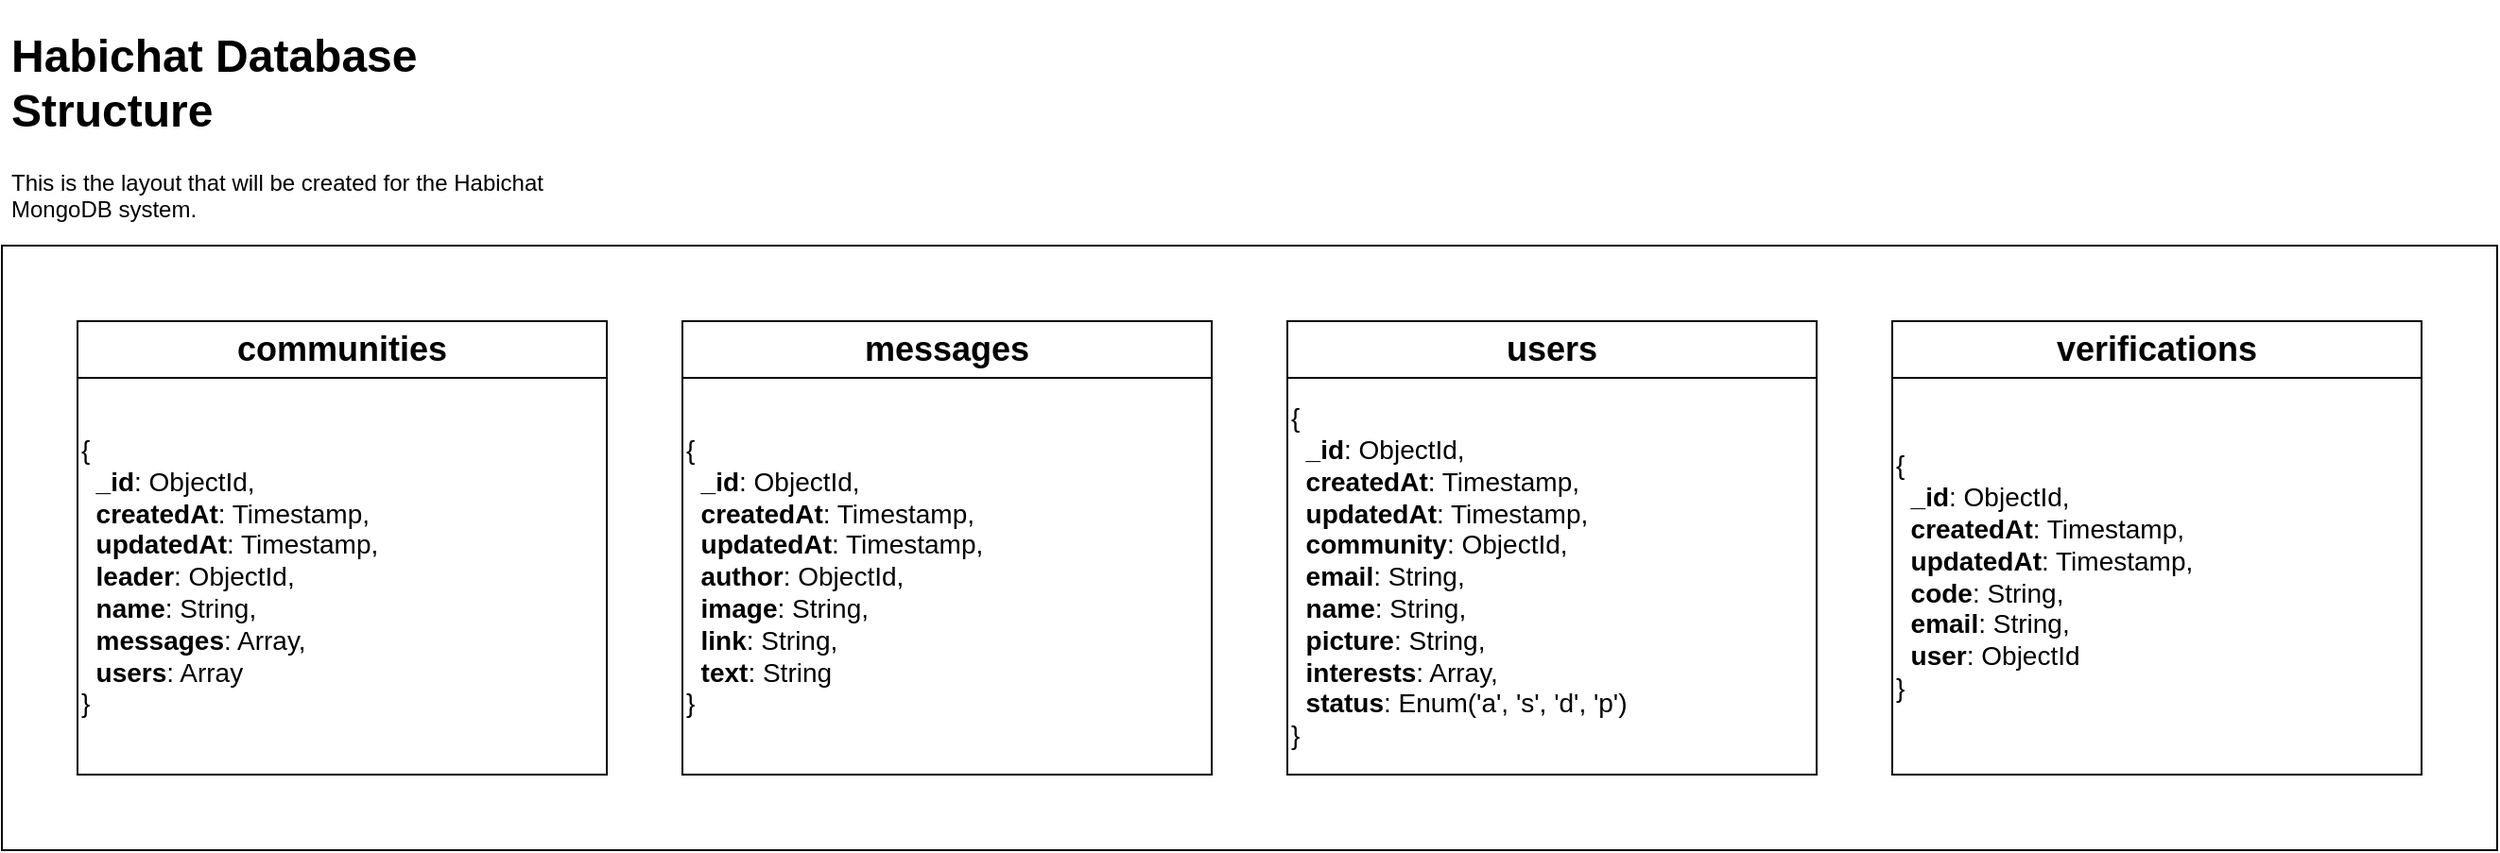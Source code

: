 <mxfile version="12.3.2" type="device" pages="1"><diagram id="Z2LF6K7877sceliFpEbP" name="Page-1"><mxGraphModel dx="917" dy="680" grid="1" gridSize="10" guides="1" tooltips="1" connect="1" arrows="1" fold="1" page="1" pageScale="1" pageWidth="700" pageHeight="1000" math="0" shadow="0"><root><mxCell id="0"/><mxCell id="1" parent="0"/><mxCell id="-lhPWfZfCZzyt7cJ--5P-1" value="&lt;h1&gt;Habichat Database&lt;br&gt;Structure&lt;/h1&gt;&lt;p&gt;This is the layout that will be created for the Habichat MongoDB system.&amp;nbsp;&lt;/p&gt;" style="text;html=1;strokeColor=none;fillColor=none;spacing=5;spacingTop=-20;whiteSpace=wrap;overflow=hidden;rounded=0;" parent="1" vertex="1"><mxGeometry x="40" y="40" width="320" height="120" as="geometry"/></mxCell><mxCell id="-lhPWfZfCZzyt7cJ--5P-7" value="" style="rounded=0;whiteSpace=wrap;html=1;" parent="1" vertex="1"><mxGeometry x="40" y="160" width="1320" height="320" as="geometry"/></mxCell><mxCell id="-lhPWfZfCZzyt7cJ--5P-15" value="" style="edgeStyle=orthogonalEdgeStyle;rounded=0;orthogonalLoop=1;jettySize=auto;html=1;" parent="1" source="-lhPWfZfCZzyt7cJ--5P-9" target="-lhPWfZfCZzyt7cJ--5P-12" edge="1"><mxGeometry relative="1" as="geometry"/></mxCell><mxCell id="-lhPWfZfCZzyt7cJ--5P-9" value="&lt;b&gt;&lt;font style=&quot;font-size: 18px&quot;&gt;users&lt;/font&gt;&lt;/b&gt;" style="rounded=0;whiteSpace=wrap;html=1;" parent="1" vertex="1"><mxGeometry x="720" y="200" width="280" height="30" as="geometry"/></mxCell><mxCell id="-lhPWfZfCZzyt7cJ--5P-10" value="&lt;b&gt;&lt;font style=&quot;font-size: 18px&quot;&gt;communities&lt;/font&gt;&lt;/b&gt;" style="rounded=0;whiteSpace=wrap;html=1;" parent="1" vertex="1"><mxGeometry x="80" y="200" width="280" height="30" as="geometry"/></mxCell><mxCell id="-lhPWfZfCZzyt7cJ--5P-11" value="&lt;b&gt;&lt;font style=&quot;font-size: 18px&quot;&gt;messages&lt;/font&gt;&lt;/b&gt;" style="rounded=0;whiteSpace=wrap;html=1;" parent="1" vertex="1"><mxGeometry x="400" y="200" width="280" height="30" as="geometry"/></mxCell><mxCell id="-lhPWfZfCZzyt7cJ--5P-12" value="&lt;font style=&quot;font-size: 14px&quot;&gt;{&lt;br&gt;&amp;nbsp; &lt;b&gt;_id&lt;/b&gt;: ObjectId,&lt;br&gt;&amp;nbsp; &lt;b&gt;createdAt&lt;/b&gt;: Timestamp,&lt;br&gt;&amp;nbsp; &lt;b&gt;updatedAt&lt;/b&gt;: Timestamp,&lt;br&gt;&amp;nbsp; &lt;b&gt;community&lt;/b&gt;: ObjectId,&lt;br&gt;&amp;nbsp; &lt;b&gt;email&lt;/b&gt;: String,&lt;br&gt;&amp;nbsp; &lt;b&gt;name&lt;/b&gt;: String,&lt;br&gt;&amp;nbsp; &lt;b&gt;picture&lt;/b&gt;: String,&lt;br&gt;&amp;nbsp; &lt;b&gt;interests&lt;/b&gt;: Array,&lt;br&gt;&amp;nbsp; &lt;b&gt;status&lt;/b&gt;: Enum('a', 's', 'd', 'p')&lt;br&gt;}&lt;/font&gt;" style="rounded=0;whiteSpace=wrap;html=1;align=left;" parent="1" vertex="1"><mxGeometry x="720" y="230" width="280" height="210" as="geometry"/></mxCell><mxCell id="-lhPWfZfCZzyt7cJ--5P-13" value="&lt;font style=&quot;font-size: 14px&quot;&gt;{&lt;br&gt;&amp;nbsp;&amp;nbsp;&lt;b&gt;_id&lt;/b&gt;: ObjectId,&lt;br&gt;&amp;nbsp;&amp;nbsp;&lt;b&gt;createdAt&lt;/b&gt;: Timestamp,&lt;br&gt;&amp;nbsp;&amp;nbsp;&lt;b&gt;updatedAt&lt;/b&gt;: Timestamp,&lt;br&gt;&amp;nbsp; &lt;b&gt;leader&lt;/b&gt;: ObjectId,&lt;br&gt;&amp;nbsp; &lt;b&gt;name&lt;/b&gt;: String,&lt;br&gt;&amp;nbsp; &lt;b&gt;messages&lt;/b&gt;: Array,&lt;br&gt;&amp;nbsp; &lt;b&gt;users&lt;/b&gt;: Array&lt;br&gt;}&lt;/font&gt;" style="rounded=0;whiteSpace=wrap;html=1;align=left;" parent="1" vertex="1"><mxGeometry x="80" y="230" width="280" height="210" as="geometry"/></mxCell><mxCell id="-lhPWfZfCZzyt7cJ--5P-14" value="&lt;span style=&quot;font-size: 14px ; white-space: normal&quot;&gt;{&lt;/span&gt;&lt;br style=&quot;font-size: 14px ; white-space: normal&quot;&gt;&lt;span style=&quot;font-size: 14px&quot;&gt;&amp;nbsp;&amp;nbsp;&lt;/span&gt;&lt;b style=&quot;font-size: 14px&quot;&gt;_id&lt;/b&gt;&lt;span style=&quot;font-size: 14px&quot;&gt;: ObjectId,&lt;/span&gt;&lt;br style=&quot;font-size: 14px&quot;&gt;&lt;span style=&quot;font-size: 14px&quot;&gt;&amp;nbsp;&amp;nbsp;&lt;/span&gt;&lt;b style=&quot;font-size: 14px&quot;&gt;createdAt&lt;/b&gt;&lt;span style=&quot;font-size: 14px&quot;&gt;: Timestamp,&lt;/span&gt;&lt;br style=&quot;font-size: 14px&quot;&gt;&lt;span style=&quot;font-size: 14px&quot;&gt;&amp;nbsp;&amp;nbsp;&lt;/span&gt;&lt;b style=&quot;font-size: 14px&quot;&gt;updatedAt&lt;/b&gt;&lt;span style=&quot;font-size: 14px&quot;&gt;: Timestamp,&lt;/span&gt;&lt;br style=&quot;font-size: 14px ; white-space: normal&quot;&gt;&lt;span style=&quot;font-size: 14px ; white-space: normal&quot;&gt;&amp;nbsp; &lt;b&gt;author&lt;/b&gt;: ObjectId,&lt;br&gt;&lt;b&gt;&amp;nbsp; image&lt;/b&gt;: String,&lt;br&gt;&amp;nbsp; &lt;b&gt;link&lt;/b&gt;: String,&lt;br&gt;&lt;/span&gt;&lt;b style=&quot;font-size: 14px ; white-space: normal&quot;&gt;&amp;nbsp; text&lt;/b&gt;&lt;span style=&quot;white-space: normal&quot;&gt;&lt;span style=&quot;font-size: 14px&quot;&gt;: String&lt;/span&gt;&lt;/span&gt;&lt;br style=&quot;font-size: 14px ; white-space: normal&quot;&gt;&lt;div&gt;&lt;span style=&quot;font-size: 14px&quot;&gt;}&lt;/span&gt;&lt;/div&gt;" style="rounded=0;whiteSpace=wrap;html=1;align=left;" parent="1" vertex="1"><mxGeometry x="400" y="230" width="280" height="210" as="geometry"/></mxCell><mxCell id="tlsFbCT2G-DYB9HubpZh-2" value="&lt;b&gt;&lt;font style=&quot;font-size: 18px&quot;&gt;verifications&lt;/font&gt;&lt;/b&gt;" style="rounded=0;whiteSpace=wrap;html=1;" parent="1" vertex="1"><mxGeometry x="1040" y="200" width="280" height="30" as="geometry"/></mxCell><mxCell id="tlsFbCT2G-DYB9HubpZh-3" value="&lt;font style=&quot;font-size: 14px&quot;&gt;{&lt;br&gt;&amp;nbsp; &lt;b&gt;_id&lt;/b&gt;: ObjectId,&lt;br&gt;&amp;nbsp; &lt;b&gt;createdAt&lt;/b&gt;: Timestamp,&lt;br&gt;&amp;nbsp; &lt;b&gt;updatedAt&lt;/b&gt;: Timestamp,&lt;br&gt;&amp;nbsp; &lt;b&gt;code&lt;/b&gt;: String,&lt;br&gt;&amp;nbsp; &lt;b&gt;email&lt;/b&gt;: String,&lt;br&gt;&amp;nbsp; &lt;b&gt;user&lt;/b&gt;: ObjectId&lt;br&gt;}&lt;/font&gt;" style="rounded=0;whiteSpace=wrap;html=1;align=left;" parent="1" vertex="1"><mxGeometry x="1040" y="230" width="280" height="210" as="geometry"/></mxCell></root></mxGraphModel></diagram></mxfile>